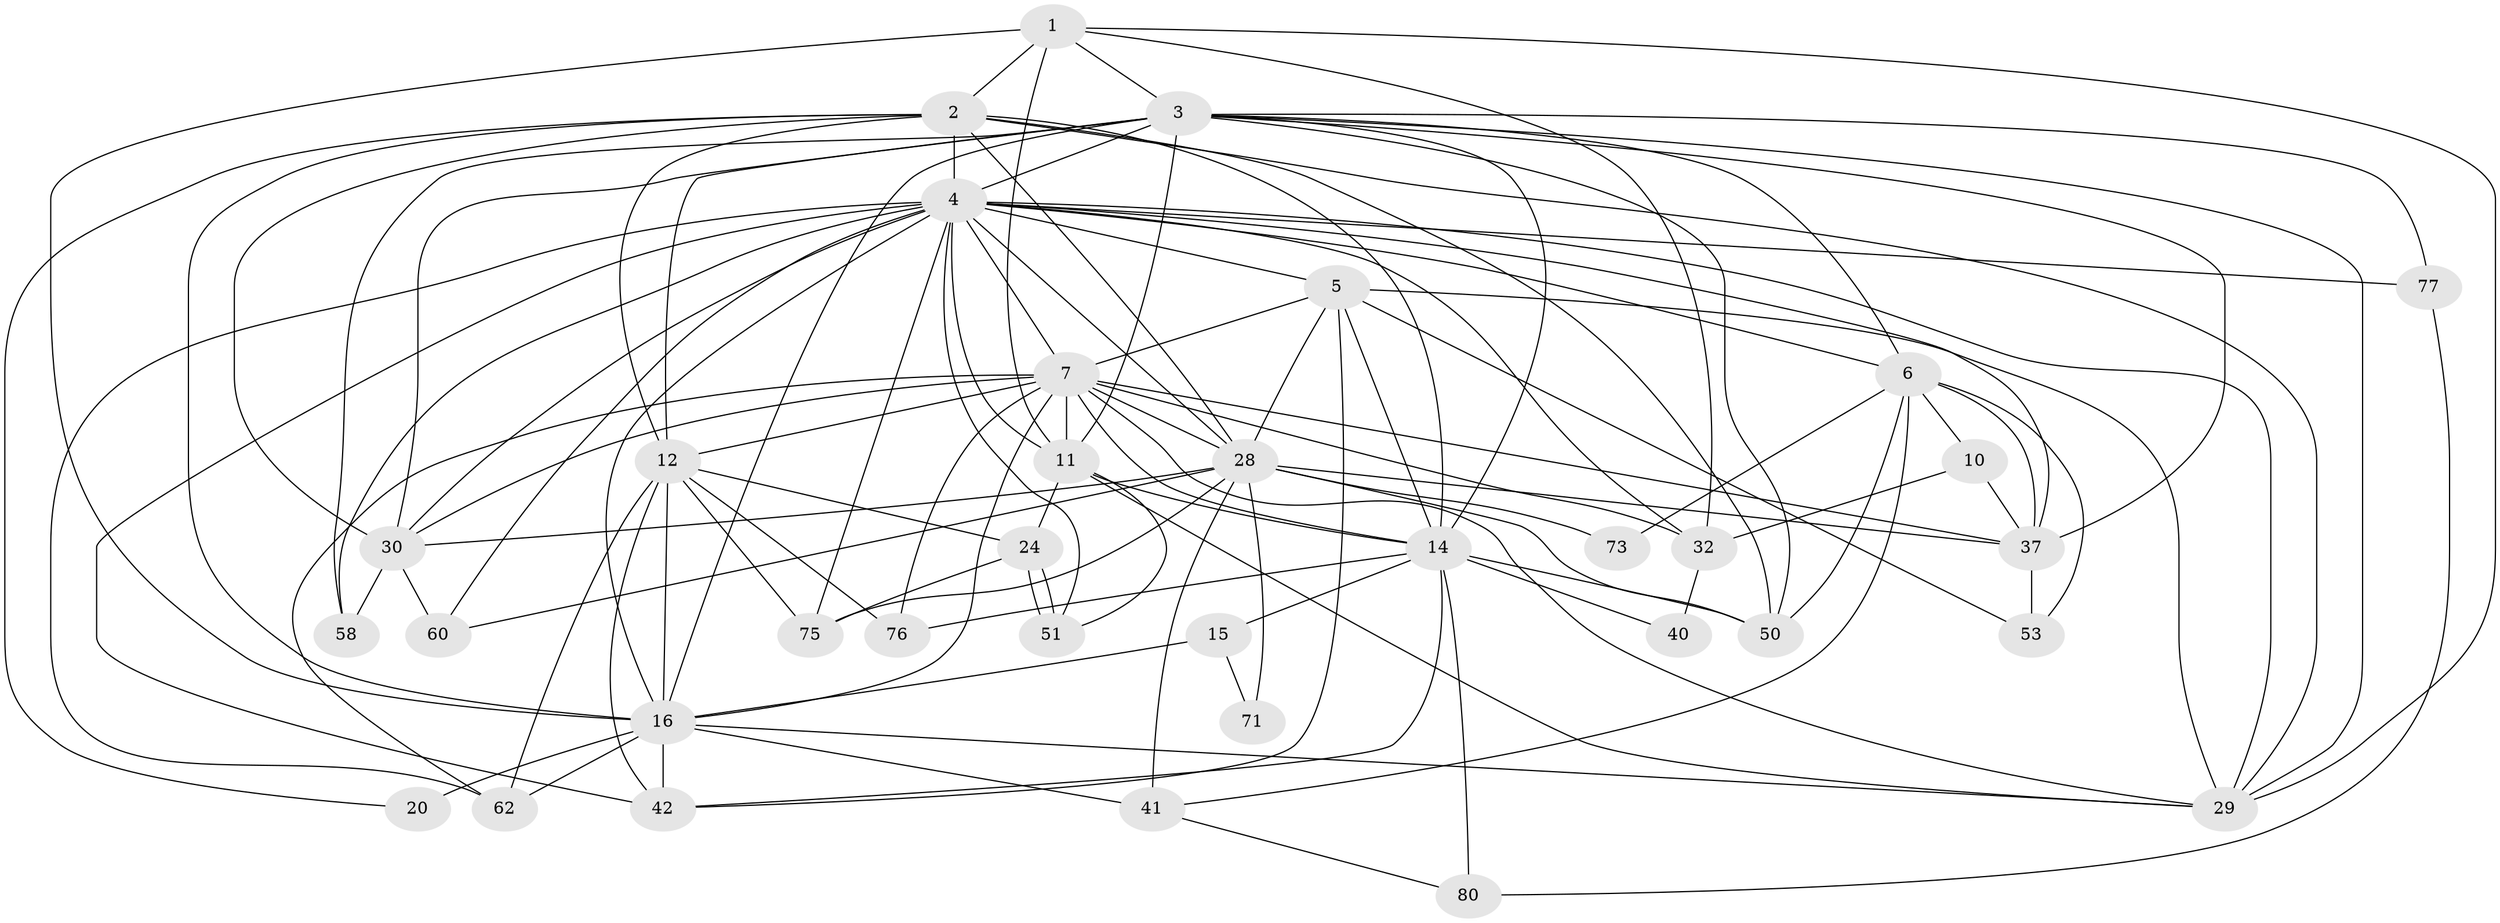 // original degree distribution, {3: 0.38636363636363635, 5: 0.2159090909090909, 4: 0.22727272727272727, 6: 0.06818181818181818, 7: 0.03409090909090909, 8: 0.011363636363636364, 2: 0.056818181818181816}
// Generated by graph-tools (version 1.1) at 2025/18/03/04/25 18:18:41]
// undirected, 35 vertices, 109 edges
graph export_dot {
graph [start="1"]
  node [color=gray90,style=filled];
  1 [super="+44+31"];
  2 [super="+46+25+66"];
  3 [super="+27+26+8+59"];
  4 [super="+38+34+35+43"];
  5 [super="+67"];
  6 [super="+64"];
  7 [super="+22+83+9"];
  10;
  11 [super="+13"];
  12 [super="+85+17"];
  14 [super="+39+68+82"];
  15;
  16 [super="+21+19+33"];
  20;
  24;
  28 [super="+48"];
  29 [super="+87+74+47"];
  30 [super="+88+72"];
  32;
  37 [super="+45+56"];
  40;
  41 [super="+61"];
  42;
  50 [super="+57"];
  51;
  53;
  58;
  60;
  62;
  71;
  73;
  75;
  76;
  77;
  80;
  1 -- 32;
  1 -- 11;
  1 -- 2;
  1 -- 3;
  1 -- 29;
  1 -- 16;
  2 -- 20;
  2 -- 16;
  2 -- 50;
  2 -- 30;
  2 -- 14;
  2 -- 29;
  2 -- 28 [weight=2];
  2 -- 4;
  2 -- 12;
  3 -- 50;
  3 -- 77;
  3 -- 12 [weight=2];
  3 -- 6;
  3 -- 37;
  3 -- 11;
  3 -- 58;
  3 -- 30 [weight=2];
  3 -- 29 [weight=2];
  3 -- 16;
  3 -- 14;
  3 -- 4;
  4 -- 6;
  4 -- 28;
  4 -- 32;
  4 -- 37;
  4 -- 42;
  4 -- 75;
  4 -- 77;
  4 -- 62;
  4 -- 58;
  4 -- 60;
  4 -- 29;
  4 -- 30;
  4 -- 5;
  4 -- 16;
  4 -- 51;
  4 -- 7;
  4 -- 11;
  5 -- 42;
  5 -- 28;
  5 -- 53;
  5 -- 14;
  5 -- 7;
  5 -- 29;
  6 -- 53;
  6 -- 73;
  6 -- 50;
  6 -- 37;
  6 -- 10;
  6 -- 41;
  7 -- 62;
  7 -- 32;
  7 -- 76;
  7 -- 29 [weight=2];
  7 -- 11 [weight=2];
  7 -- 30;
  7 -- 28;
  7 -- 16;
  7 -- 37;
  7 -- 14;
  7 -- 12;
  10 -- 32;
  10 -- 37;
  11 -- 24;
  11 -- 51;
  11 -- 14;
  11 -- 29;
  12 -- 24;
  12 -- 42;
  12 -- 76;
  12 -- 16;
  12 -- 75;
  12 -- 62;
  14 -- 80 [weight=2];
  14 -- 40;
  14 -- 42;
  14 -- 15;
  14 -- 50;
  14 -- 76;
  15 -- 71;
  15 -- 16;
  16 -- 20 [weight=2];
  16 -- 41;
  16 -- 42 [weight=2];
  16 -- 29;
  16 -- 62;
  24 -- 51;
  24 -- 51;
  24 -- 75;
  28 -- 41 [weight=2];
  28 -- 30;
  28 -- 37;
  28 -- 71;
  28 -- 73;
  28 -- 75;
  28 -- 60;
  28 -- 50;
  30 -- 60;
  30 -- 58;
  32 -- 40;
  37 -- 53;
  41 -- 80;
  77 -- 80;
}
